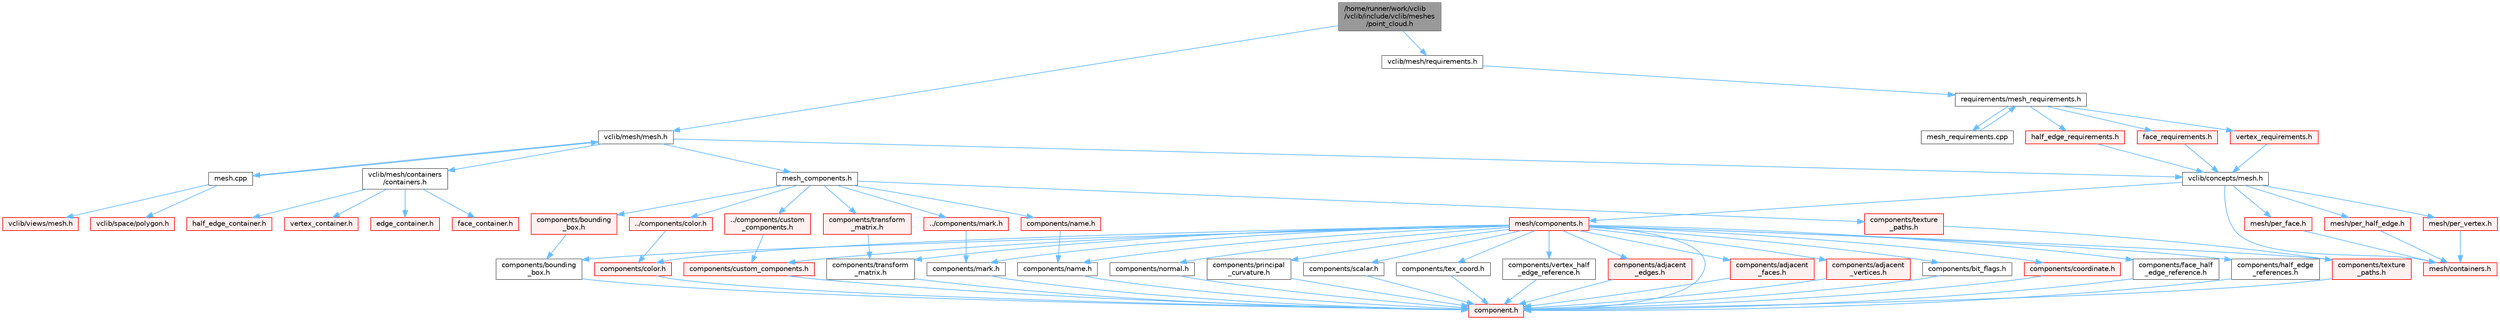 digraph "/home/runner/work/vclib/vclib/include/vclib/meshes/point_cloud.h"
{
 // LATEX_PDF_SIZE
  bgcolor="transparent";
  edge [fontname=Helvetica,fontsize=10,labelfontname=Helvetica,labelfontsize=10];
  node [fontname=Helvetica,fontsize=10,shape=box,height=0.2,width=0.4];
  Node1 [label="/home/runner/work/vclib\l/vclib/include/vclib/meshes\l/point_cloud.h",height=0.2,width=0.4,color="gray40", fillcolor="grey60", style="filled", fontcolor="black",tooltip=" "];
  Node1 -> Node2 [color="steelblue1",style="solid"];
  Node2 [label="vclib/mesh/mesh.h",height=0.2,width=0.4,color="grey40", fillcolor="white", style="filled",URL="$mesh_2mesh_8h.html",tooltip=" "];
  Node2 -> Node3 [color="steelblue1",style="solid"];
  Node3 [label="vclib/concepts/mesh.h",height=0.2,width=0.4,color="grey40", fillcolor="white", style="filled",URL="$concepts_2mesh_8h.html",tooltip=" "];
  Node3 -> Node4 [color="steelblue1",style="solid"];
  Node4 [label="mesh/components.h",height=0.2,width=0.4,color="red", fillcolor="#FFF0F0", style="filled",URL="$concepts_2mesh_2components_8h.html",tooltip=" "];
  Node4 -> Node5 [color="steelblue1",style="solid"];
  Node5 [label="components/adjacent\l_edges.h",height=0.2,width=0.4,color="red", fillcolor="#FFF0F0", style="filled",URL="$concepts_2mesh_2components_2adjacent__edges_8h.html",tooltip=" "];
  Node5 -> Node7 [color="steelblue1",style="solid"];
  Node7 [label="component.h",height=0.2,width=0.4,color="red", fillcolor="#FFF0F0", style="filled",URL="$component_8h.html",tooltip=" "];
  Node4 -> Node19 [color="steelblue1",style="solid"];
  Node19 [label="components/adjacent\l_faces.h",height=0.2,width=0.4,color="red", fillcolor="#FFF0F0", style="filled",URL="$concepts_2mesh_2components_2adjacent__faces_8h.html",tooltip=" "];
  Node19 -> Node7 [color="steelblue1",style="solid"];
  Node4 -> Node20 [color="steelblue1",style="solid"];
  Node20 [label="components/adjacent\l_vertices.h",height=0.2,width=0.4,color="red", fillcolor="#FFF0F0", style="filled",URL="$concepts_2mesh_2components_2adjacent__vertices_8h.html",tooltip=" "];
  Node20 -> Node7 [color="steelblue1",style="solid"];
  Node4 -> Node21 [color="steelblue1",style="solid"];
  Node21 [label="components/bit_flags.h",height=0.2,width=0.4,color="grey40", fillcolor="white", style="filled",URL="$concepts_2mesh_2components_2bit__flags_8h.html",tooltip=" "];
  Node21 -> Node7 [color="steelblue1",style="solid"];
  Node4 -> Node22 [color="steelblue1",style="solid"];
  Node22 [label="components/bounding\l_box.h",height=0.2,width=0.4,color="grey40", fillcolor="white", style="filled",URL="$concepts_2mesh_2components_2bounding__box_8h.html",tooltip=" "];
  Node22 -> Node7 [color="steelblue1",style="solid"];
  Node4 -> Node23 [color="steelblue1",style="solid"];
  Node23 [label="components/color.h",height=0.2,width=0.4,color="red", fillcolor="#FFF0F0", style="filled",URL="$concepts_2mesh_2components_2color_8h.html",tooltip=" "];
  Node23 -> Node7 [color="steelblue1",style="solid"];
  Node4 -> Node7 [color="steelblue1",style="solid"];
  Node4 -> Node39 [color="steelblue1",style="solid"];
  Node39 [label="components/coordinate.h",height=0.2,width=0.4,color="red", fillcolor="#FFF0F0", style="filled",URL="$concepts_2mesh_2components_2coordinate_8h.html",tooltip=" "];
  Node39 -> Node7 [color="steelblue1",style="solid"];
  Node4 -> Node40 [color="steelblue1",style="solid"];
  Node40 [label="components/custom_components.h",height=0.2,width=0.4,color="red", fillcolor="#FFF0F0", style="filled",URL="$concepts_2mesh_2components_2custom__components_8h.html",tooltip=" "];
  Node40 -> Node7 [color="steelblue1",style="solid"];
  Node4 -> Node42 [color="steelblue1",style="solid"];
  Node42 [label="components/face_half\l_edge_reference.h",height=0.2,width=0.4,color="grey40", fillcolor="white", style="filled",URL="$concepts_2mesh_2components_2face__half__edge__reference_8h.html",tooltip=" "];
  Node42 -> Node7 [color="steelblue1",style="solid"];
  Node4 -> Node43 [color="steelblue1",style="solid"];
  Node43 [label="components/half_edge\l_references.h",height=0.2,width=0.4,color="grey40", fillcolor="white", style="filled",URL="$concepts_2mesh_2components_2half__edge__references_8h.html",tooltip=" "];
  Node43 -> Node7 [color="steelblue1",style="solid"];
  Node4 -> Node44 [color="steelblue1",style="solid"];
  Node44 [label="components/mark.h",height=0.2,width=0.4,color="grey40", fillcolor="white", style="filled",URL="$concepts_2mesh_2components_2mark_8h.html",tooltip=" "];
  Node44 -> Node7 [color="steelblue1",style="solid"];
  Node4 -> Node45 [color="steelblue1",style="solid"];
  Node45 [label="components/name.h",height=0.2,width=0.4,color="grey40", fillcolor="white", style="filled",URL="$concepts_2mesh_2components_2name_8h.html",tooltip=" "];
  Node45 -> Node7 [color="steelblue1",style="solid"];
  Node4 -> Node46 [color="steelblue1",style="solid"];
  Node46 [label="components/normal.h",height=0.2,width=0.4,color="grey40", fillcolor="white", style="filled",URL="$concepts_2mesh_2components_2normal_8h.html",tooltip=" "];
  Node46 -> Node7 [color="steelblue1",style="solid"];
  Node4 -> Node47 [color="steelblue1",style="solid"];
  Node47 [label="components/principal\l_curvature.h",height=0.2,width=0.4,color="grey40", fillcolor="white", style="filled",URL="$concepts_2mesh_2components_2principal__curvature_8h.html",tooltip=" "];
  Node47 -> Node7 [color="steelblue1",style="solid"];
  Node4 -> Node48 [color="steelblue1",style="solid"];
  Node48 [label="components/scalar.h",height=0.2,width=0.4,color="grey40", fillcolor="white", style="filled",URL="$concepts_2mesh_2components_2scalar_8h.html",tooltip=" "];
  Node48 -> Node7 [color="steelblue1",style="solid"];
  Node4 -> Node49 [color="steelblue1",style="solid"];
  Node49 [label="components/tex_coord.h",height=0.2,width=0.4,color="grey40", fillcolor="white", style="filled",URL="$concepts_2mesh_2components_2tex__coord_8h.html",tooltip=" "];
  Node49 -> Node7 [color="steelblue1",style="solid"];
  Node4 -> Node50 [color="steelblue1",style="solid"];
  Node50 [label="components/texture\l_paths.h",height=0.2,width=0.4,color="red", fillcolor="#FFF0F0", style="filled",URL="$concepts_2mesh_2components_2texture__paths_8h.html",tooltip=" "];
  Node50 -> Node7 [color="steelblue1",style="solid"];
  Node4 -> Node51 [color="steelblue1",style="solid"];
  Node51 [label="components/transform\l_matrix.h",height=0.2,width=0.4,color="grey40", fillcolor="white", style="filled",URL="$concepts_2mesh_2components_2transform__matrix_8h.html",tooltip=" "];
  Node51 -> Node7 [color="steelblue1",style="solid"];
  Node4 -> Node52 [color="steelblue1",style="solid"];
  Node52 [label="components/vertex_half\l_edge_reference.h",height=0.2,width=0.4,color="grey40", fillcolor="white", style="filled",URL="$concepts_2mesh_2components_2vertex__half__edge__reference_8h.html",tooltip=" "];
  Node52 -> Node7 [color="steelblue1",style="solid"];
  Node3 -> Node56 [color="steelblue1",style="solid"];
  Node56 [label="mesh/containers.h",height=0.2,width=0.4,color="red", fillcolor="#FFF0F0", style="filled",URL="$concepts_2mesh_2containers_8h.html",tooltip=" "];
  Node3 -> Node57 [color="steelblue1",style="solid"];
  Node57 [label="mesh/per_face.h",height=0.2,width=0.4,color="red", fillcolor="#FFF0F0", style="filled",URL="$per__face_8h.html",tooltip=" "];
  Node57 -> Node56 [color="steelblue1",style="solid"];
  Node3 -> Node60 [color="steelblue1",style="solid"];
  Node60 [label="mesh/per_half_edge.h",height=0.2,width=0.4,color="red", fillcolor="#FFF0F0", style="filled",URL="$per__half__edge_8h.html",tooltip=" "];
  Node60 -> Node56 [color="steelblue1",style="solid"];
  Node3 -> Node62 [color="steelblue1",style="solid"];
  Node62 [label="mesh/per_vertex.h",height=0.2,width=0.4,color="red", fillcolor="#FFF0F0", style="filled",URL="$per__vertex_8h.html",tooltip=" "];
  Node62 -> Node56 [color="steelblue1",style="solid"];
  Node2 -> Node64 [color="steelblue1",style="solid"];
  Node64 [label="vclib/mesh/containers\l/containers.h",height=0.2,width=0.4,color="grey40", fillcolor="white", style="filled",URL="$mesh_2containers_2containers_8h.html",tooltip=" "];
  Node64 -> Node65 [color="steelblue1",style="solid"];
  Node65 [label="edge_container.h",height=0.2,width=0.4,color="red", fillcolor="#FFF0F0", style="filled",URL="$edge__container_8h.html",tooltip=" "];
  Node64 -> Node121 [color="steelblue1",style="solid"];
  Node121 [label="face_container.h",height=0.2,width=0.4,color="red", fillcolor="#FFF0F0", style="filled",URL="$face__container_8h.html",tooltip=" "];
  Node64 -> Node150 [color="steelblue1",style="solid"];
  Node150 [label="half_edge_container.h",height=0.2,width=0.4,color="red", fillcolor="#FFF0F0", style="filled",URL="$half__edge__container_8h.html",tooltip=" "];
  Node64 -> Node159 [color="steelblue1",style="solid"];
  Node159 [label="vertex_container.h",height=0.2,width=0.4,color="red", fillcolor="#FFF0F0", style="filled",URL="$vertex__container_8h.html",tooltip=" "];
  Node2 -> Node173 [color="steelblue1",style="solid"];
  Node173 [label="mesh_components.h",height=0.2,width=0.4,color="grey40", fillcolor="white", style="filled",URL="$mesh__components_8h.html",tooltip=" "];
  Node173 -> Node174 [color="steelblue1",style="solid"];
  Node174 [label="components/bounding\l_box.h",height=0.2,width=0.4,color="red", fillcolor="#FFF0F0", style="filled",URL="$mesh_2components_2bounding__box_8h.html",tooltip=" "];
  Node174 -> Node22 [color="steelblue1",style="solid"];
  Node173 -> Node93 [color="steelblue1",style="solid"];
  Node93 [label="../components/color.h",height=0.2,width=0.4,color="red", fillcolor="#FFF0F0", style="filled",URL="$mesh_2components_2color_8h.html",tooltip=" "];
  Node93 -> Node23 [color="steelblue1",style="solid"];
  Node173 -> Node95 [color="steelblue1",style="solid"];
  Node95 [label="../components/custom\l_components.h",height=0.2,width=0.4,color="red", fillcolor="#FFF0F0", style="filled",URL="$mesh_2components_2custom__components_8h.html",tooltip=" "];
  Node95 -> Node40 [color="steelblue1",style="solid"];
  Node173 -> Node100 [color="steelblue1",style="solid"];
  Node100 [label="../components/mark.h",height=0.2,width=0.4,color="red", fillcolor="#FFF0F0", style="filled",URL="$mesh_2components_2mark_8h.html",tooltip=" "];
  Node100 -> Node44 [color="steelblue1",style="solid"];
  Node173 -> Node181 [color="steelblue1",style="solid"];
  Node181 [label="components/name.h",height=0.2,width=0.4,color="red", fillcolor="#FFF0F0", style="filled",URL="$mesh_2components_2name_8h.html",tooltip=" "];
  Node181 -> Node45 [color="steelblue1",style="solid"];
  Node173 -> Node183 [color="steelblue1",style="solid"];
  Node183 [label="components/texture\l_paths.h",height=0.2,width=0.4,color="red", fillcolor="#FFF0F0", style="filled",URL="$mesh_2components_2texture__paths_8h.html",tooltip=" "];
  Node183 -> Node50 [color="steelblue1",style="solid"];
  Node173 -> Node185 [color="steelblue1",style="solid"];
  Node185 [label="components/transform\l_matrix.h",height=0.2,width=0.4,color="red", fillcolor="#FFF0F0", style="filled",URL="$mesh_2components_2transform__matrix_8h.html",tooltip=" "];
  Node185 -> Node51 [color="steelblue1",style="solid"];
  Node2 -> Node190 [color="steelblue1",style="solid"];
  Node190 [label="mesh.cpp",height=0.2,width=0.4,color="grey40", fillcolor="white", style="filled",URL="$mesh_2mesh_8cpp.html",tooltip=" "];
  Node190 -> Node2 [color="steelblue1",style="solid"];
  Node190 -> Node191 [color="steelblue1",style="solid"];
  Node191 [label="vclib/views/mesh.h",height=0.2,width=0.4,color="red", fillcolor="#FFF0F0", style="filled",URL="$views_2mesh_8h.html",tooltip=" "];
  Node190 -> Node217 [color="steelblue1",style="solid"];
  Node217 [label="vclib/space/polygon.h",height=0.2,width=0.4,color="red", fillcolor="#FFF0F0", style="filled",URL="$space_2polygon_8h.html",tooltip=" "];
  Node1 -> Node222 [color="steelblue1",style="solid"];
  Node222 [label="vclib/mesh/requirements.h",height=0.2,width=0.4,color="grey40", fillcolor="white", style="filled",URL="$requirements_8h.html",tooltip=" "];
  Node222 -> Node223 [color="steelblue1",style="solid"];
  Node223 [label="requirements/mesh_requirements.h",height=0.2,width=0.4,color="grey40", fillcolor="white", style="filled",URL="$mesh__requirements_8h.html",tooltip=" "];
  Node223 -> Node224 [color="steelblue1",style="solid"];
  Node224 [label="half_edge_requirements.h",height=0.2,width=0.4,color="red", fillcolor="#FFF0F0", style="filled",URL="$half__edge__requirements_8h.html",tooltip=" "];
  Node224 -> Node3 [color="steelblue1",style="solid"];
  Node223 -> Node228 [color="steelblue1",style="solid"];
  Node228 [label="face_requirements.h",height=0.2,width=0.4,color="red", fillcolor="#FFF0F0", style="filled",URL="$face__requirements_8h.html",tooltip=" "];
  Node228 -> Node3 [color="steelblue1",style="solid"];
  Node223 -> Node226 [color="steelblue1",style="solid"];
  Node226 [label="vertex_requirements.h",height=0.2,width=0.4,color="red", fillcolor="#FFF0F0", style="filled",URL="$vertex__requirements_8h.html",tooltip=" "];
  Node226 -> Node3 [color="steelblue1",style="solid"];
  Node223 -> Node230 [color="steelblue1",style="solid"];
  Node230 [label="mesh_requirements.cpp",height=0.2,width=0.4,color="grey40", fillcolor="white", style="filled",URL="$mesh__requirements_8cpp.html",tooltip=" "];
  Node230 -> Node223 [color="steelblue1",style="solid"];
}
